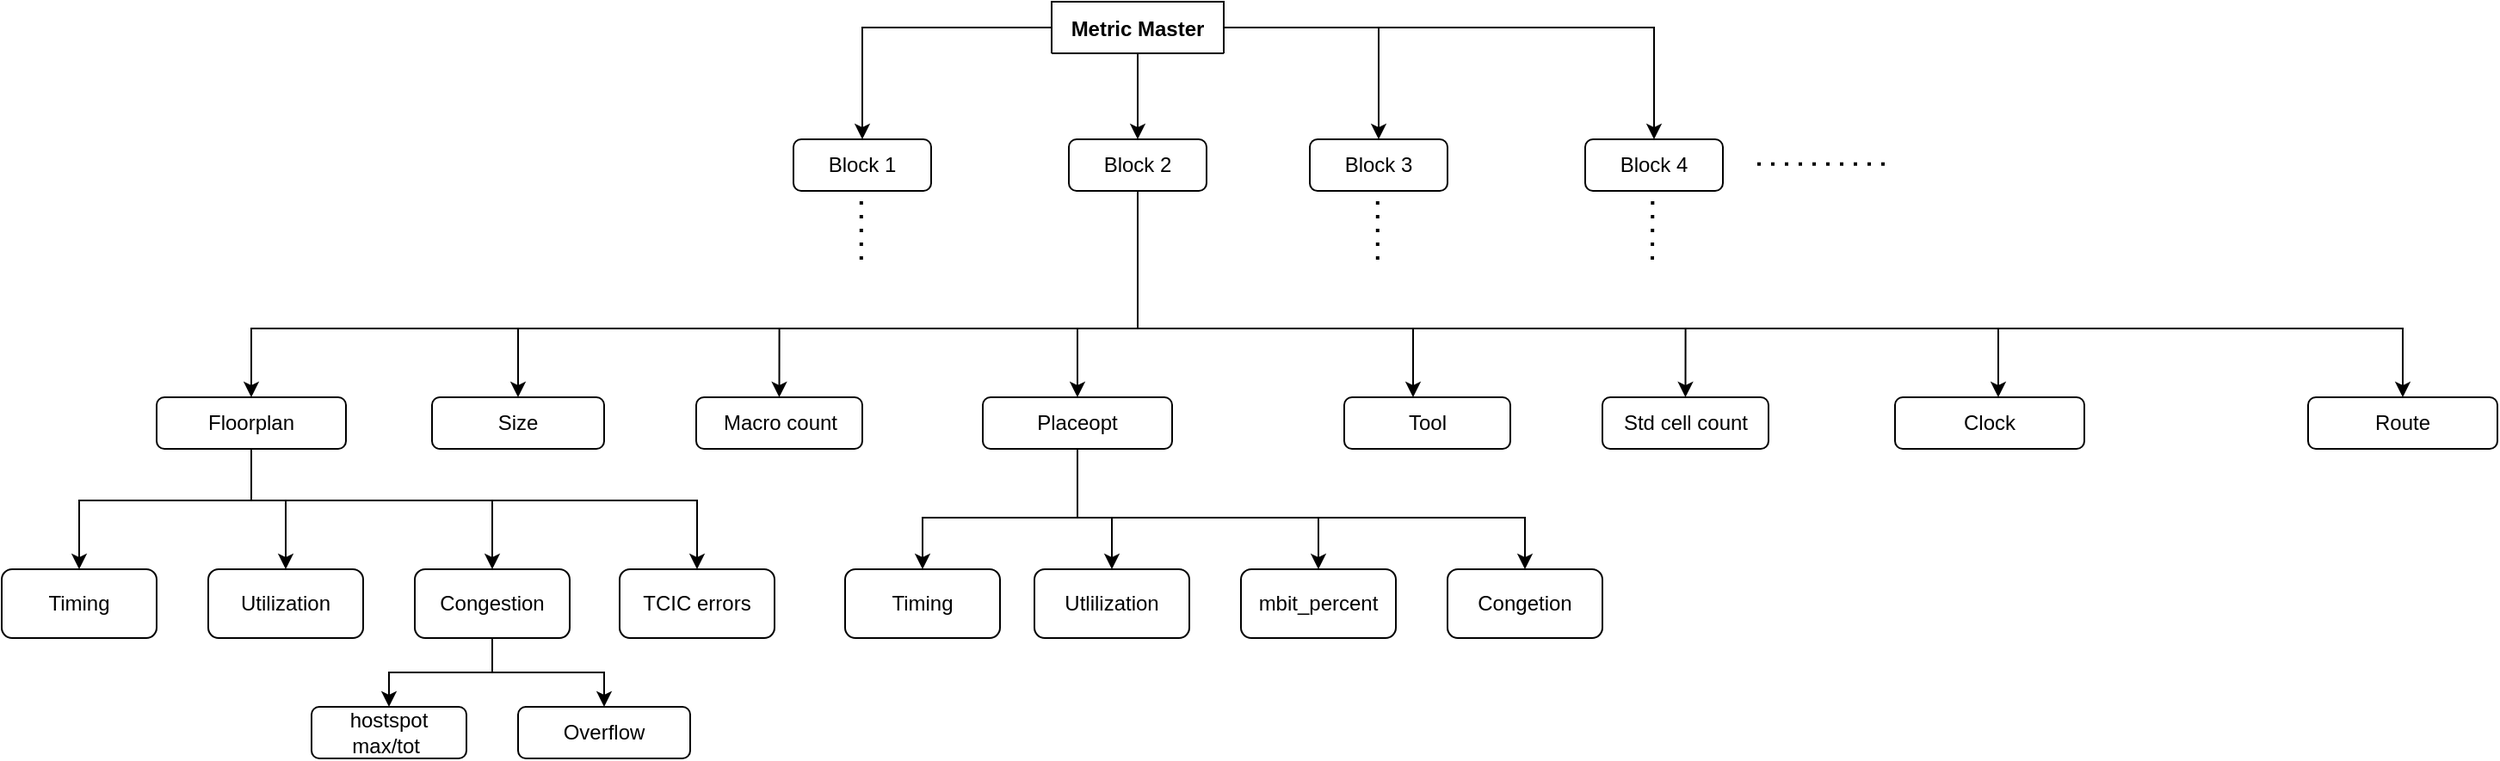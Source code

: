 <mxfile version="21.2.7" type="github">
  <diagram id="R2lEEEUBdFMjLlhIrx00" name="Page-1">
    <mxGraphModel dx="979" dy="470" grid="1" gridSize="10" guides="1" tooltips="1" connect="1" arrows="1" fold="1" page="1" pageScale="1" pageWidth="827" pageHeight="1169" math="0" shadow="0" extFonts="Permanent Marker^https://fonts.googleapis.com/css?family=Permanent+Marker">
      <root>
        <mxCell id="0" />
        <mxCell id="1" parent="0" />
        <mxCell id="BO10jVwyeY7o9jluabwl-24" value="" style="edgeStyle=orthogonalEdgeStyle;rounded=0;orthogonalLoop=1;jettySize=auto;html=1;" parent="1" source="BO10jVwyeY7o9jluabwl-1" target="BO10jVwyeY7o9jluabwl-20" edge="1">
          <mxGeometry relative="1" as="geometry" />
        </mxCell>
        <mxCell id="BO10jVwyeY7o9jluabwl-25" style="edgeStyle=orthogonalEdgeStyle;rounded=0;orthogonalLoop=1;jettySize=auto;html=1;entryX=0.5;entryY=0;entryDx=0;entryDy=0;" parent="1" source="BO10jVwyeY7o9jluabwl-1" target="BO10jVwyeY7o9jluabwl-21" edge="1">
          <mxGeometry relative="1" as="geometry" />
        </mxCell>
        <mxCell id="BO10jVwyeY7o9jluabwl-26" style="edgeStyle=orthogonalEdgeStyle;rounded=0;orthogonalLoop=1;jettySize=auto;html=1;entryX=0.5;entryY=0;entryDx=0;entryDy=0;" parent="1" source="BO10jVwyeY7o9jluabwl-1" target="BO10jVwyeY7o9jluabwl-22" edge="1">
          <mxGeometry relative="1" as="geometry" />
        </mxCell>
        <mxCell id="BO10jVwyeY7o9jluabwl-27" style="edgeStyle=orthogonalEdgeStyle;rounded=0;orthogonalLoop=1;jettySize=auto;html=1;entryX=0.5;entryY=0;entryDx=0;entryDy=0;" parent="1" source="BO10jVwyeY7o9jluabwl-1" target="BO10jVwyeY7o9jluabwl-19" edge="1">
          <mxGeometry relative="1" as="geometry" />
        </mxCell>
        <mxCell id="BO10jVwyeY7o9jluabwl-1" value="Metric Master" style="shape=table;startSize=30;container=1;collapsible=1;childLayout=tableLayout;fixedRows=1;rowLines=0;fontStyle=1;align=center;resizeLast=1;" parent="1" vertex="1" collapsed="1">
          <mxGeometry x="700" y="100" width="100" height="30" as="geometry">
            <mxRectangle x="700" y="100" width="250" height="70" as="alternateBounds" />
          </mxGeometry>
        </mxCell>
        <mxCell id="BO10jVwyeY7o9jluabwl-2" value="" style="shape=partialRectangle;collapsible=0;dropTarget=0;pointerEvents=0;fillColor=none;points=[[0,0.5],[1,0.5]];portConstraint=eastwest;top=0;left=0;right=0;bottom=1;" parent="BO10jVwyeY7o9jluabwl-1" vertex="1">
          <mxGeometry y="30" width="250" height="30" as="geometry" />
        </mxCell>
        <mxCell id="BO10jVwyeY7o9jluabwl-3" value="DT" style="shape=partialRectangle;overflow=hidden;connectable=0;fillColor=none;top=0;left=0;bottom=0;right=0;fontStyle=1;" parent="BO10jVwyeY7o9jluabwl-2" vertex="1">
          <mxGeometry width="30" height="30" as="geometry">
            <mxRectangle width="30" height="30" as="alternateBounds" />
          </mxGeometry>
        </mxCell>
        <mxCell id="BO10jVwyeY7o9jluabwl-4" value="defaultdict(dict)" style="shape=partialRectangle;overflow=hidden;connectable=0;fillColor=none;top=0;left=0;bottom=0;right=0;align=left;spacingLeft=6;fontStyle=5;" parent="BO10jVwyeY7o9jluabwl-2" vertex="1">
          <mxGeometry x="30" width="220" height="30" as="geometry">
            <mxRectangle width="220" height="30" as="alternateBounds" />
          </mxGeometry>
        </mxCell>
        <mxCell id="BO10jVwyeY7o9jluabwl-19" value="Block 1" style="rounded=1;whiteSpace=wrap;html=1;" parent="1" vertex="1">
          <mxGeometry x="550" y="180" width="80" height="30" as="geometry" />
        </mxCell>
        <mxCell id="BO10jVwyeY7o9jluabwl-76" style="edgeStyle=orthogonalEdgeStyle;rounded=0;orthogonalLoop=1;jettySize=auto;html=1;entryX=0.5;entryY=0;entryDx=0;entryDy=0;" parent="1" source="BO10jVwyeY7o9jluabwl-20" edge="1">
          <mxGeometry relative="1" as="geometry">
            <mxPoint x="910" y="330" as="targetPoint" />
            <Array as="points">
              <mxPoint x="750" y="290" />
              <mxPoint x="910" y="290" />
            </Array>
          </mxGeometry>
        </mxCell>
        <mxCell id="BO10jVwyeY7o9jluabwl-77" style="edgeStyle=orthogonalEdgeStyle;rounded=0;orthogonalLoop=1;jettySize=auto;html=1;entryX=0.5;entryY=0;entryDx=0;entryDy=0;" parent="1" source="BO10jVwyeY7o9jluabwl-20" target="BO10jVwyeY7o9jluabwl-71" edge="1">
          <mxGeometry relative="1" as="geometry">
            <Array as="points">
              <mxPoint x="750" y="290" />
              <mxPoint x="715" y="290" />
            </Array>
          </mxGeometry>
        </mxCell>
        <mxCell id="BO10jVwyeY7o9jluabwl-78" style="edgeStyle=orthogonalEdgeStyle;rounded=0;orthogonalLoop=1;jettySize=auto;html=1;" parent="1" source="BO10jVwyeY7o9jluabwl-20" target="BO10jVwyeY7o9jluabwl-72" edge="1">
          <mxGeometry relative="1" as="geometry">
            <Array as="points">
              <mxPoint x="750" y="290" />
              <mxPoint x="1250" y="290" />
            </Array>
          </mxGeometry>
        </mxCell>
        <mxCell id="BO10jVwyeY7o9jluabwl-79" style="edgeStyle=orthogonalEdgeStyle;rounded=0;orthogonalLoop=1;jettySize=auto;html=1;" parent="1" source="BO10jVwyeY7o9jluabwl-20" target="BO10jVwyeY7o9jluabwl-73" edge="1">
          <mxGeometry relative="1" as="geometry">
            <Array as="points">
              <mxPoint x="750" y="290" />
              <mxPoint x="1485" y="290" />
            </Array>
          </mxGeometry>
        </mxCell>
        <mxCell id="BO10jVwyeY7o9jluabwl-81" style="edgeStyle=orthogonalEdgeStyle;rounded=0;orthogonalLoop=1;jettySize=auto;html=1;entryX=0.5;entryY=0;entryDx=0;entryDy=0;" parent="1" source="BO10jVwyeY7o9jluabwl-20" target="BO10jVwyeY7o9jluabwl-70" edge="1">
          <mxGeometry relative="1" as="geometry">
            <Array as="points">
              <mxPoint x="750" y="290" />
              <mxPoint x="235" y="290" />
            </Array>
          </mxGeometry>
        </mxCell>
        <mxCell id="BO10jVwyeY7o9jluabwl-91" style="edgeStyle=orthogonalEdgeStyle;rounded=0;orthogonalLoop=1;jettySize=auto;html=1;" parent="1" source="BO10jVwyeY7o9jluabwl-20" target="BO10jVwyeY7o9jluabwl-86" edge="1">
          <mxGeometry relative="1" as="geometry">
            <Array as="points">
              <mxPoint x="750" y="290" />
              <mxPoint x="390" y="290" />
            </Array>
          </mxGeometry>
        </mxCell>
        <mxCell id="BO10jVwyeY7o9jluabwl-92" style="edgeStyle=orthogonalEdgeStyle;rounded=0;orthogonalLoop=1;jettySize=auto;html=1;entryX=0.5;entryY=0;entryDx=0;entryDy=0;" parent="1" source="BO10jVwyeY7o9jluabwl-20" target="BO10jVwyeY7o9jluabwl-89" edge="1">
          <mxGeometry relative="1" as="geometry">
            <Array as="points">
              <mxPoint x="750" y="290" />
              <mxPoint x="542" y="290" />
            </Array>
          </mxGeometry>
        </mxCell>
        <mxCell id="BO10jVwyeY7o9jluabwl-93" style="edgeStyle=orthogonalEdgeStyle;rounded=0;orthogonalLoop=1;jettySize=auto;html=1;entryX=0.5;entryY=0;entryDx=0;entryDy=0;" parent="1" source="BO10jVwyeY7o9jluabwl-20" target="BO10jVwyeY7o9jluabwl-90" edge="1">
          <mxGeometry relative="1" as="geometry">
            <Array as="points">
              <mxPoint x="750" y="290" />
              <mxPoint x="1068" y="290" />
            </Array>
          </mxGeometry>
        </mxCell>
        <mxCell id="BO10jVwyeY7o9jluabwl-20" value="Block 2" style="rounded=1;whiteSpace=wrap;html=1;" parent="1" vertex="1">
          <mxGeometry x="710" y="180" width="80" height="30" as="geometry" />
        </mxCell>
        <mxCell id="BO10jVwyeY7o9jluabwl-21" value="Block 3" style="rounded=1;whiteSpace=wrap;html=1;" parent="1" vertex="1">
          <mxGeometry x="850" y="180" width="80" height="30" as="geometry" />
        </mxCell>
        <mxCell id="BO10jVwyeY7o9jluabwl-22" value="Block 4" style="rounded=1;whiteSpace=wrap;html=1;" parent="1" vertex="1">
          <mxGeometry x="1010" y="180" width="80" height="30" as="geometry" />
        </mxCell>
        <mxCell id="BO10jVwyeY7o9jluabwl-28" value="" style="endArrow=none;dashed=1;html=1;dashPattern=1 3;strokeWidth=2;rounded=0;" parent="1" edge="1">
          <mxGeometry width="50" height="50" relative="1" as="geometry">
            <mxPoint x="589.41" y="250" as="sourcePoint" />
            <mxPoint x="589.41" y="210" as="targetPoint" />
          </mxGeometry>
        </mxCell>
        <mxCell id="BO10jVwyeY7o9jluabwl-29" value="" style="endArrow=none;dashed=1;html=1;dashPattern=1 3;strokeWidth=2;rounded=0;" parent="1" edge="1">
          <mxGeometry width="50" height="50" relative="1" as="geometry">
            <mxPoint x="1049" y="250" as="sourcePoint" />
            <mxPoint x="1049.2" y="210" as="targetPoint" />
          </mxGeometry>
        </mxCell>
        <mxCell id="BO10jVwyeY7o9jluabwl-30" value="" style="endArrow=none;dashed=1;html=1;dashPattern=1 3;strokeWidth=2;rounded=0;" parent="1" edge="1">
          <mxGeometry width="50" height="50" relative="1" as="geometry">
            <mxPoint x="889.41" y="250" as="sourcePoint" />
            <mxPoint x="889.41" y="210" as="targetPoint" />
          </mxGeometry>
        </mxCell>
        <mxCell id="BO10jVwyeY7o9jluabwl-32" value="" style="endArrow=none;dashed=1;html=1;dashPattern=1 3;strokeWidth=2;rounded=0;" parent="1" edge="1">
          <mxGeometry width="50" height="50" relative="1" as="geometry">
            <mxPoint x="1110" y="194.41" as="sourcePoint" />
            <mxPoint x="1190" y="194.41" as="targetPoint" />
          </mxGeometry>
        </mxCell>
        <mxCell id="BO10jVwyeY7o9jluabwl-99" style="edgeStyle=orthogonalEdgeStyle;rounded=0;orthogonalLoop=1;jettySize=auto;html=1;entryX=0.5;entryY=0;entryDx=0;entryDy=0;" parent="1" source="BO10jVwyeY7o9jluabwl-70" target="BO10jVwyeY7o9jluabwl-82" edge="1">
          <mxGeometry relative="1" as="geometry">
            <Array as="points">
              <mxPoint x="235" y="390" />
              <mxPoint x="135" y="390" />
            </Array>
          </mxGeometry>
        </mxCell>
        <mxCell id="BO10jVwyeY7o9jluabwl-101" style="edgeStyle=orthogonalEdgeStyle;rounded=0;orthogonalLoop=1;jettySize=auto;html=1;entryX=0.5;entryY=0;entryDx=0;entryDy=0;" parent="1" source="BO10jVwyeY7o9jluabwl-70" target="BO10jVwyeY7o9jluabwl-83" edge="1">
          <mxGeometry relative="1" as="geometry">
            <Array as="points">
              <mxPoint x="235" y="390" />
              <mxPoint x="255" y="390" />
            </Array>
          </mxGeometry>
        </mxCell>
        <mxCell id="BO10jVwyeY7o9jluabwl-102" style="edgeStyle=orthogonalEdgeStyle;rounded=0;orthogonalLoop=1;jettySize=auto;html=1;entryX=0.5;entryY=0;entryDx=0;entryDy=0;" parent="1" source="BO10jVwyeY7o9jluabwl-70" target="BO10jVwyeY7o9jluabwl-84" edge="1">
          <mxGeometry relative="1" as="geometry">
            <Array as="points">
              <mxPoint x="235" y="390" />
              <mxPoint x="375" y="390" />
            </Array>
          </mxGeometry>
        </mxCell>
        <mxCell id="BO10jVwyeY7o9jluabwl-103" style="edgeStyle=orthogonalEdgeStyle;rounded=0;orthogonalLoop=1;jettySize=auto;html=1;entryX=0.5;entryY=0;entryDx=0;entryDy=0;" parent="1" source="BO10jVwyeY7o9jluabwl-70" target="BO10jVwyeY7o9jluabwl-85" edge="1">
          <mxGeometry relative="1" as="geometry">
            <Array as="points">
              <mxPoint x="235" y="390" />
              <mxPoint x="494" y="390" />
            </Array>
          </mxGeometry>
        </mxCell>
        <mxCell id="BO10jVwyeY7o9jluabwl-70" value="Floorplan" style="rounded=1;whiteSpace=wrap;html=1;" parent="1" vertex="1">
          <mxGeometry x="180" y="330" width="110" height="30" as="geometry" />
        </mxCell>
        <mxCell id="BO10jVwyeY7o9jluabwl-114" style="edgeStyle=orthogonalEdgeStyle;rounded=0;orthogonalLoop=1;jettySize=auto;html=1;" parent="1" source="BO10jVwyeY7o9jluabwl-71" target="BO10jVwyeY7o9jluabwl-110" edge="1">
          <mxGeometry relative="1" as="geometry">
            <Array as="points">
              <mxPoint x="715" y="400" />
              <mxPoint x="855" y="400" />
            </Array>
          </mxGeometry>
        </mxCell>
        <mxCell id="BO10jVwyeY7o9jluabwl-117" style="edgeStyle=orthogonalEdgeStyle;rounded=0;orthogonalLoop=1;jettySize=auto;html=1;entryX=0.5;entryY=0;entryDx=0;entryDy=0;" parent="1" source="BO10jVwyeY7o9jluabwl-71" target="BO10jVwyeY7o9jluabwl-108" edge="1">
          <mxGeometry relative="1" as="geometry">
            <Array as="points">
              <mxPoint x="715" y="400" />
              <mxPoint x="625" y="400" />
            </Array>
          </mxGeometry>
        </mxCell>
        <mxCell id="BO10jVwyeY7o9jluabwl-118" style="edgeStyle=orthogonalEdgeStyle;rounded=0;orthogonalLoop=1;jettySize=auto;html=1;entryX=0.5;entryY=0;entryDx=0;entryDy=0;" parent="1" source="BO10jVwyeY7o9jluabwl-71" target="BO10jVwyeY7o9jluabwl-109" edge="1">
          <mxGeometry relative="1" as="geometry">
            <Array as="points">
              <mxPoint x="715" y="400" />
              <mxPoint x="735" y="400" />
            </Array>
          </mxGeometry>
        </mxCell>
        <mxCell id="BO10jVwyeY7o9jluabwl-119" style="edgeStyle=orthogonalEdgeStyle;rounded=0;orthogonalLoop=1;jettySize=auto;html=1;entryX=0.5;entryY=0;entryDx=0;entryDy=0;" parent="1" source="BO10jVwyeY7o9jluabwl-71" target="BO10jVwyeY7o9jluabwl-107" edge="1">
          <mxGeometry relative="1" as="geometry">
            <Array as="points">
              <mxPoint x="715" y="400" />
              <mxPoint x="975" y="400" />
            </Array>
          </mxGeometry>
        </mxCell>
        <mxCell id="BO10jVwyeY7o9jluabwl-71" value="Placeopt" style="rounded=1;whiteSpace=wrap;html=1;" parent="1" vertex="1">
          <mxGeometry x="660" y="330" width="110" height="30" as="geometry" />
        </mxCell>
        <mxCell id="BO10jVwyeY7o9jluabwl-72" value="Clock" style="rounded=1;whiteSpace=wrap;html=1;" parent="1" vertex="1">
          <mxGeometry x="1190" y="330" width="110" height="30" as="geometry" />
        </mxCell>
        <mxCell id="BO10jVwyeY7o9jluabwl-73" value="Route" style="rounded=1;whiteSpace=wrap;html=1;" parent="1" vertex="1">
          <mxGeometry x="1430" y="330" width="110" height="30" as="geometry" />
        </mxCell>
        <mxCell id="BO10jVwyeY7o9jluabwl-82" value="Timing" style="rounded=1;whiteSpace=wrap;html=1;" parent="1" vertex="1">
          <mxGeometry x="90" y="430" width="90" height="40" as="geometry" />
        </mxCell>
        <mxCell id="BO10jVwyeY7o9jluabwl-83" value="Utilization" style="rounded=1;whiteSpace=wrap;html=1;" parent="1" vertex="1">
          <mxGeometry x="210" y="430" width="90" height="40" as="geometry" />
        </mxCell>
        <mxCell id="BO10jVwyeY7o9jluabwl-96" style="edgeStyle=orthogonalEdgeStyle;rounded=0;orthogonalLoop=1;jettySize=auto;html=1;entryX=0.5;entryY=0;entryDx=0;entryDy=0;" parent="1" source="BO10jVwyeY7o9jluabwl-84" target="BO10jVwyeY7o9jluabwl-95" edge="1">
          <mxGeometry relative="1" as="geometry" />
        </mxCell>
        <mxCell id="BO10jVwyeY7o9jluabwl-98" style="edgeStyle=orthogonalEdgeStyle;rounded=0;orthogonalLoop=1;jettySize=auto;html=1;entryX=0.5;entryY=0;entryDx=0;entryDy=0;" parent="1" source="BO10jVwyeY7o9jluabwl-84" target="BO10jVwyeY7o9jluabwl-97" edge="1">
          <mxGeometry relative="1" as="geometry" />
        </mxCell>
        <mxCell id="BO10jVwyeY7o9jluabwl-84" value="Congestion" style="rounded=1;whiteSpace=wrap;html=1;" parent="1" vertex="1">
          <mxGeometry x="330" y="430" width="90" height="40" as="geometry" />
        </mxCell>
        <mxCell id="BO10jVwyeY7o9jluabwl-85" value="TCIC errors" style="rounded=1;whiteSpace=wrap;html=1;" parent="1" vertex="1">
          <mxGeometry x="449" y="430" width="90" height="40" as="geometry" />
        </mxCell>
        <mxCell id="BO10jVwyeY7o9jluabwl-86" value="Size" style="rounded=1;whiteSpace=wrap;html=1;" parent="1" vertex="1">
          <mxGeometry x="340" y="330" width="100" height="30" as="geometry" />
        </mxCell>
        <mxCell id="BO10jVwyeY7o9jluabwl-89" value="Macro count" style="rounded=1;whiteSpace=wrap;html=1;" parent="1" vertex="1">
          <mxGeometry x="493.5" y="330" width="96.5" height="30" as="geometry" />
        </mxCell>
        <mxCell id="BO10jVwyeY7o9jluabwl-90" value="Std cell count" style="rounded=1;whiteSpace=wrap;html=1;" parent="1" vertex="1">
          <mxGeometry x="1020" y="330" width="96.5" height="30" as="geometry" />
        </mxCell>
        <mxCell id="BO10jVwyeY7o9jluabwl-95" value="hostspot max/tot&amp;nbsp;" style="rounded=1;whiteSpace=wrap;html=1;" parent="1" vertex="1">
          <mxGeometry x="270" y="510" width="90" height="30" as="geometry" />
        </mxCell>
        <mxCell id="BO10jVwyeY7o9jluabwl-97" value="Overflow" style="rounded=1;whiteSpace=wrap;html=1;" parent="1" vertex="1">
          <mxGeometry x="390" y="510" width="100" height="30" as="geometry" />
        </mxCell>
        <mxCell id="BO10jVwyeY7o9jluabwl-107" value="Congetion" style="rounded=1;whiteSpace=wrap;html=1;" parent="1" vertex="1">
          <mxGeometry x="930" y="430" width="90" height="40" as="geometry" />
        </mxCell>
        <mxCell id="BO10jVwyeY7o9jluabwl-108" value="Timing" style="rounded=1;whiteSpace=wrap;html=1;" parent="1" vertex="1">
          <mxGeometry x="580" y="430" width="90" height="40" as="geometry" />
        </mxCell>
        <mxCell id="BO10jVwyeY7o9jluabwl-109" value="Utlilization" style="rounded=1;whiteSpace=wrap;html=1;" parent="1" vertex="1">
          <mxGeometry x="690" y="430" width="90" height="40" as="geometry" />
        </mxCell>
        <mxCell id="BO10jVwyeY7o9jluabwl-110" value="mbit_percent" style="rounded=1;whiteSpace=wrap;html=1;" parent="1" vertex="1">
          <mxGeometry x="810" y="430" width="90" height="40" as="geometry" />
        </mxCell>
        <mxCell id="BO10jVwyeY7o9jluabwl-116" value="Tool" style="rounded=1;whiteSpace=wrap;html=1;" parent="1" vertex="1">
          <mxGeometry x="870" y="330" width="96.5" height="30" as="geometry" />
        </mxCell>
      </root>
    </mxGraphModel>
  </diagram>
</mxfile>
